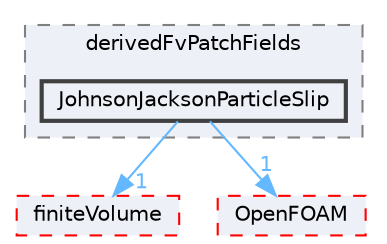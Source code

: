 digraph "src/phaseSystemModels/twoPhaseEuler/phaseCompressibleTurbulenceModels/kineticTheoryModels/derivedFvPatchFields/JohnsonJacksonParticleSlip"
{
 // LATEX_PDF_SIZE
  bgcolor="transparent";
  edge [fontname=Helvetica,fontsize=10,labelfontname=Helvetica,labelfontsize=10];
  node [fontname=Helvetica,fontsize=10,shape=box,height=0.2,width=0.4];
  compound=true
  subgraph clusterdir_563346b830cd3190ea7c9a5117d0bf32 {
    graph [ bgcolor="#edf0f7", pencolor="grey50", label="derivedFvPatchFields", fontname=Helvetica,fontsize=10 style="filled,dashed", URL="dir_563346b830cd3190ea7c9a5117d0bf32.html",tooltip=""]
  dir_4d26f8c66147899e56ab2f23ff93d49c [label="JohnsonJacksonParticleSlip", fillcolor="#edf0f7", color="grey25", style="filled,bold", URL="dir_4d26f8c66147899e56ab2f23ff93d49c.html",tooltip=""];
  }
  dir_9bd15774b555cf7259a6fa18f99fe99b [label="finiteVolume", fillcolor="#edf0f7", color="red", style="filled,dashed", URL="dir_9bd15774b555cf7259a6fa18f99fe99b.html",tooltip=""];
  dir_c5473ff19b20e6ec4dfe5c310b3778a8 [label="OpenFOAM", fillcolor="#edf0f7", color="red", style="filled,dashed", URL="dir_c5473ff19b20e6ec4dfe5c310b3778a8.html",tooltip=""];
  dir_4d26f8c66147899e56ab2f23ff93d49c->dir_9bd15774b555cf7259a6fa18f99fe99b [headlabel="1", labeldistance=1.5 headhref="dir_001995_001387.html" href="dir_001995_001387.html" color="steelblue1" fontcolor="steelblue1"];
  dir_4d26f8c66147899e56ab2f23ff93d49c->dir_c5473ff19b20e6ec4dfe5c310b3778a8 [headlabel="1", labeldistance=1.5 headhref="dir_001995_002695.html" href="dir_001995_002695.html" color="steelblue1" fontcolor="steelblue1"];
}
